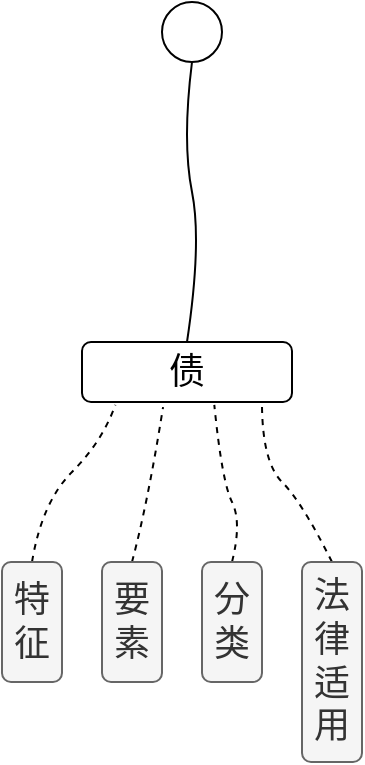 <mxfile version="19.0.3" type="github">
  <diagram id="3rg6LskNIWuk-sokF8aN" name="第 1 页">
    <mxGraphModel dx="785" dy="528" grid="1" gridSize="10" guides="1" tooltips="1" connect="1" arrows="1" fold="1" page="1" pageScale="1" pageWidth="827" pageHeight="1169" math="0" shadow="0">
      <root>
        <mxCell id="0" />
        <mxCell id="1" parent="0" />
        <mxCell id="DlArNR8F2bi96dkaiL94-35" style="edgeStyle=none;curved=1;orthogonalLoop=1;jettySize=auto;html=1;exitX=0.5;exitY=1;exitDx=0;exitDy=0;entryX=0.5;entryY=0;entryDx=0;entryDy=0;fontSize=18;endArrow=none;endFill=0;strokeColor=default;" edge="1" parent="1" source="DlArNR8F2bi96dkaiL94-26" target="DlArNR8F2bi96dkaiL94-34">
          <mxGeometry relative="1" as="geometry">
            <Array as="points">
              <mxPoint x="130" y="130" />
              <mxPoint x="140" y="180" />
            </Array>
          </mxGeometry>
        </mxCell>
        <mxCell id="DlArNR8F2bi96dkaiL94-26" value="" style="ellipse;whiteSpace=wrap;html=1;fontSize=14;" vertex="1" parent="1">
          <mxGeometry x="120" y="60" width="30" height="30" as="geometry" />
        </mxCell>
        <mxCell id="DlArNR8F2bi96dkaiL94-34" value="债" style="rounded=1;whiteSpace=wrap;html=1;fontSize=18;" vertex="1" parent="1">
          <mxGeometry x="80" y="230" width="105" height="30" as="geometry" />
        </mxCell>
        <mxCell id="DlArNR8F2bi96dkaiL94-37" style="edgeStyle=none;curved=1;orthogonalLoop=1;jettySize=auto;html=1;exitX=0.5;exitY=0;exitDx=0;exitDy=0;entryX=0.159;entryY=1.048;entryDx=0;entryDy=0;entryPerimeter=0;fontSize=18;endArrow=none;endFill=0;strokeColor=default;dashed=1;" edge="1" parent="1" source="DlArNR8F2bi96dkaiL94-36" target="DlArNR8F2bi96dkaiL94-34">
          <mxGeometry relative="1" as="geometry">
            <Array as="points">
              <mxPoint x="60" y="310" />
              <mxPoint x="90" y="280" />
            </Array>
          </mxGeometry>
        </mxCell>
        <mxCell id="DlArNR8F2bi96dkaiL94-36" value="特征" style="rounded=1;whiteSpace=wrap;html=1;fontSize=18;fillColor=#f5f5f5;fontColor=#333333;strokeColor=#666666;" vertex="1" parent="1">
          <mxGeometry x="40" y="340" width="30" height="60" as="geometry" />
        </mxCell>
        <mxCell id="DlArNR8F2bi96dkaiL94-41" style="edgeStyle=none;curved=1;orthogonalLoop=1;jettySize=auto;html=1;exitX=0.5;exitY=0;exitDx=0;exitDy=0;entryX=0.386;entryY=1.085;entryDx=0;entryDy=0;entryPerimeter=0;dashed=1;fontSize=18;endArrow=none;endFill=0;strokeColor=default;" edge="1" parent="1" source="DlArNR8F2bi96dkaiL94-38" target="DlArNR8F2bi96dkaiL94-34">
          <mxGeometry relative="1" as="geometry">
            <Array as="points">
              <mxPoint x="113" y="310" />
            </Array>
          </mxGeometry>
        </mxCell>
        <mxCell id="DlArNR8F2bi96dkaiL94-38" value="要素" style="rounded=1;whiteSpace=wrap;html=1;fontSize=18;fillColor=#f5f5f5;fontColor=#333333;strokeColor=#666666;" vertex="1" parent="1">
          <mxGeometry x="90" y="340" width="30" height="60" as="geometry" />
        </mxCell>
        <mxCell id="DlArNR8F2bi96dkaiL94-42" style="edgeStyle=none;curved=1;orthogonalLoop=1;jettySize=auto;html=1;exitX=0.5;exitY=0;exitDx=0;exitDy=0;entryX=0.63;entryY=1.048;entryDx=0;entryDy=0;entryPerimeter=0;dashed=1;fontSize=18;endArrow=none;endFill=0;strokeColor=default;" edge="1" parent="1" source="DlArNR8F2bi96dkaiL94-39" target="DlArNR8F2bi96dkaiL94-34">
          <mxGeometry relative="1" as="geometry">
            <Array as="points">
              <mxPoint x="160" y="320" />
              <mxPoint x="150" y="300" />
            </Array>
          </mxGeometry>
        </mxCell>
        <mxCell id="DlArNR8F2bi96dkaiL94-39" value="分类" style="rounded=1;whiteSpace=wrap;html=1;fontSize=18;fillColor=#f5f5f5;fontColor=#333333;strokeColor=#666666;" vertex="1" parent="1">
          <mxGeometry x="140" y="340" width="30" height="60" as="geometry" />
        </mxCell>
        <mxCell id="DlArNR8F2bi96dkaiL94-43" style="edgeStyle=none;curved=1;orthogonalLoop=1;jettySize=auto;html=1;exitX=0.5;exitY=0;exitDx=0;exitDy=0;entryX=0.857;entryY=1;entryDx=0;entryDy=0;entryPerimeter=0;dashed=1;fontSize=18;endArrow=none;endFill=0;strokeColor=default;" edge="1" parent="1" source="DlArNR8F2bi96dkaiL94-40" target="DlArNR8F2bi96dkaiL94-34">
          <mxGeometry relative="1" as="geometry">
            <Array as="points">
              <mxPoint x="190" y="310" />
              <mxPoint x="170" y="290" />
            </Array>
          </mxGeometry>
        </mxCell>
        <mxCell id="DlArNR8F2bi96dkaiL94-40" value="法律适用" style="rounded=1;whiteSpace=wrap;html=1;fontSize=18;fillColor=#f5f5f5;fontColor=#333333;strokeColor=#666666;" vertex="1" parent="1">
          <mxGeometry x="190" y="340" width="30" height="100" as="geometry" />
        </mxCell>
      </root>
    </mxGraphModel>
  </diagram>
</mxfile>
